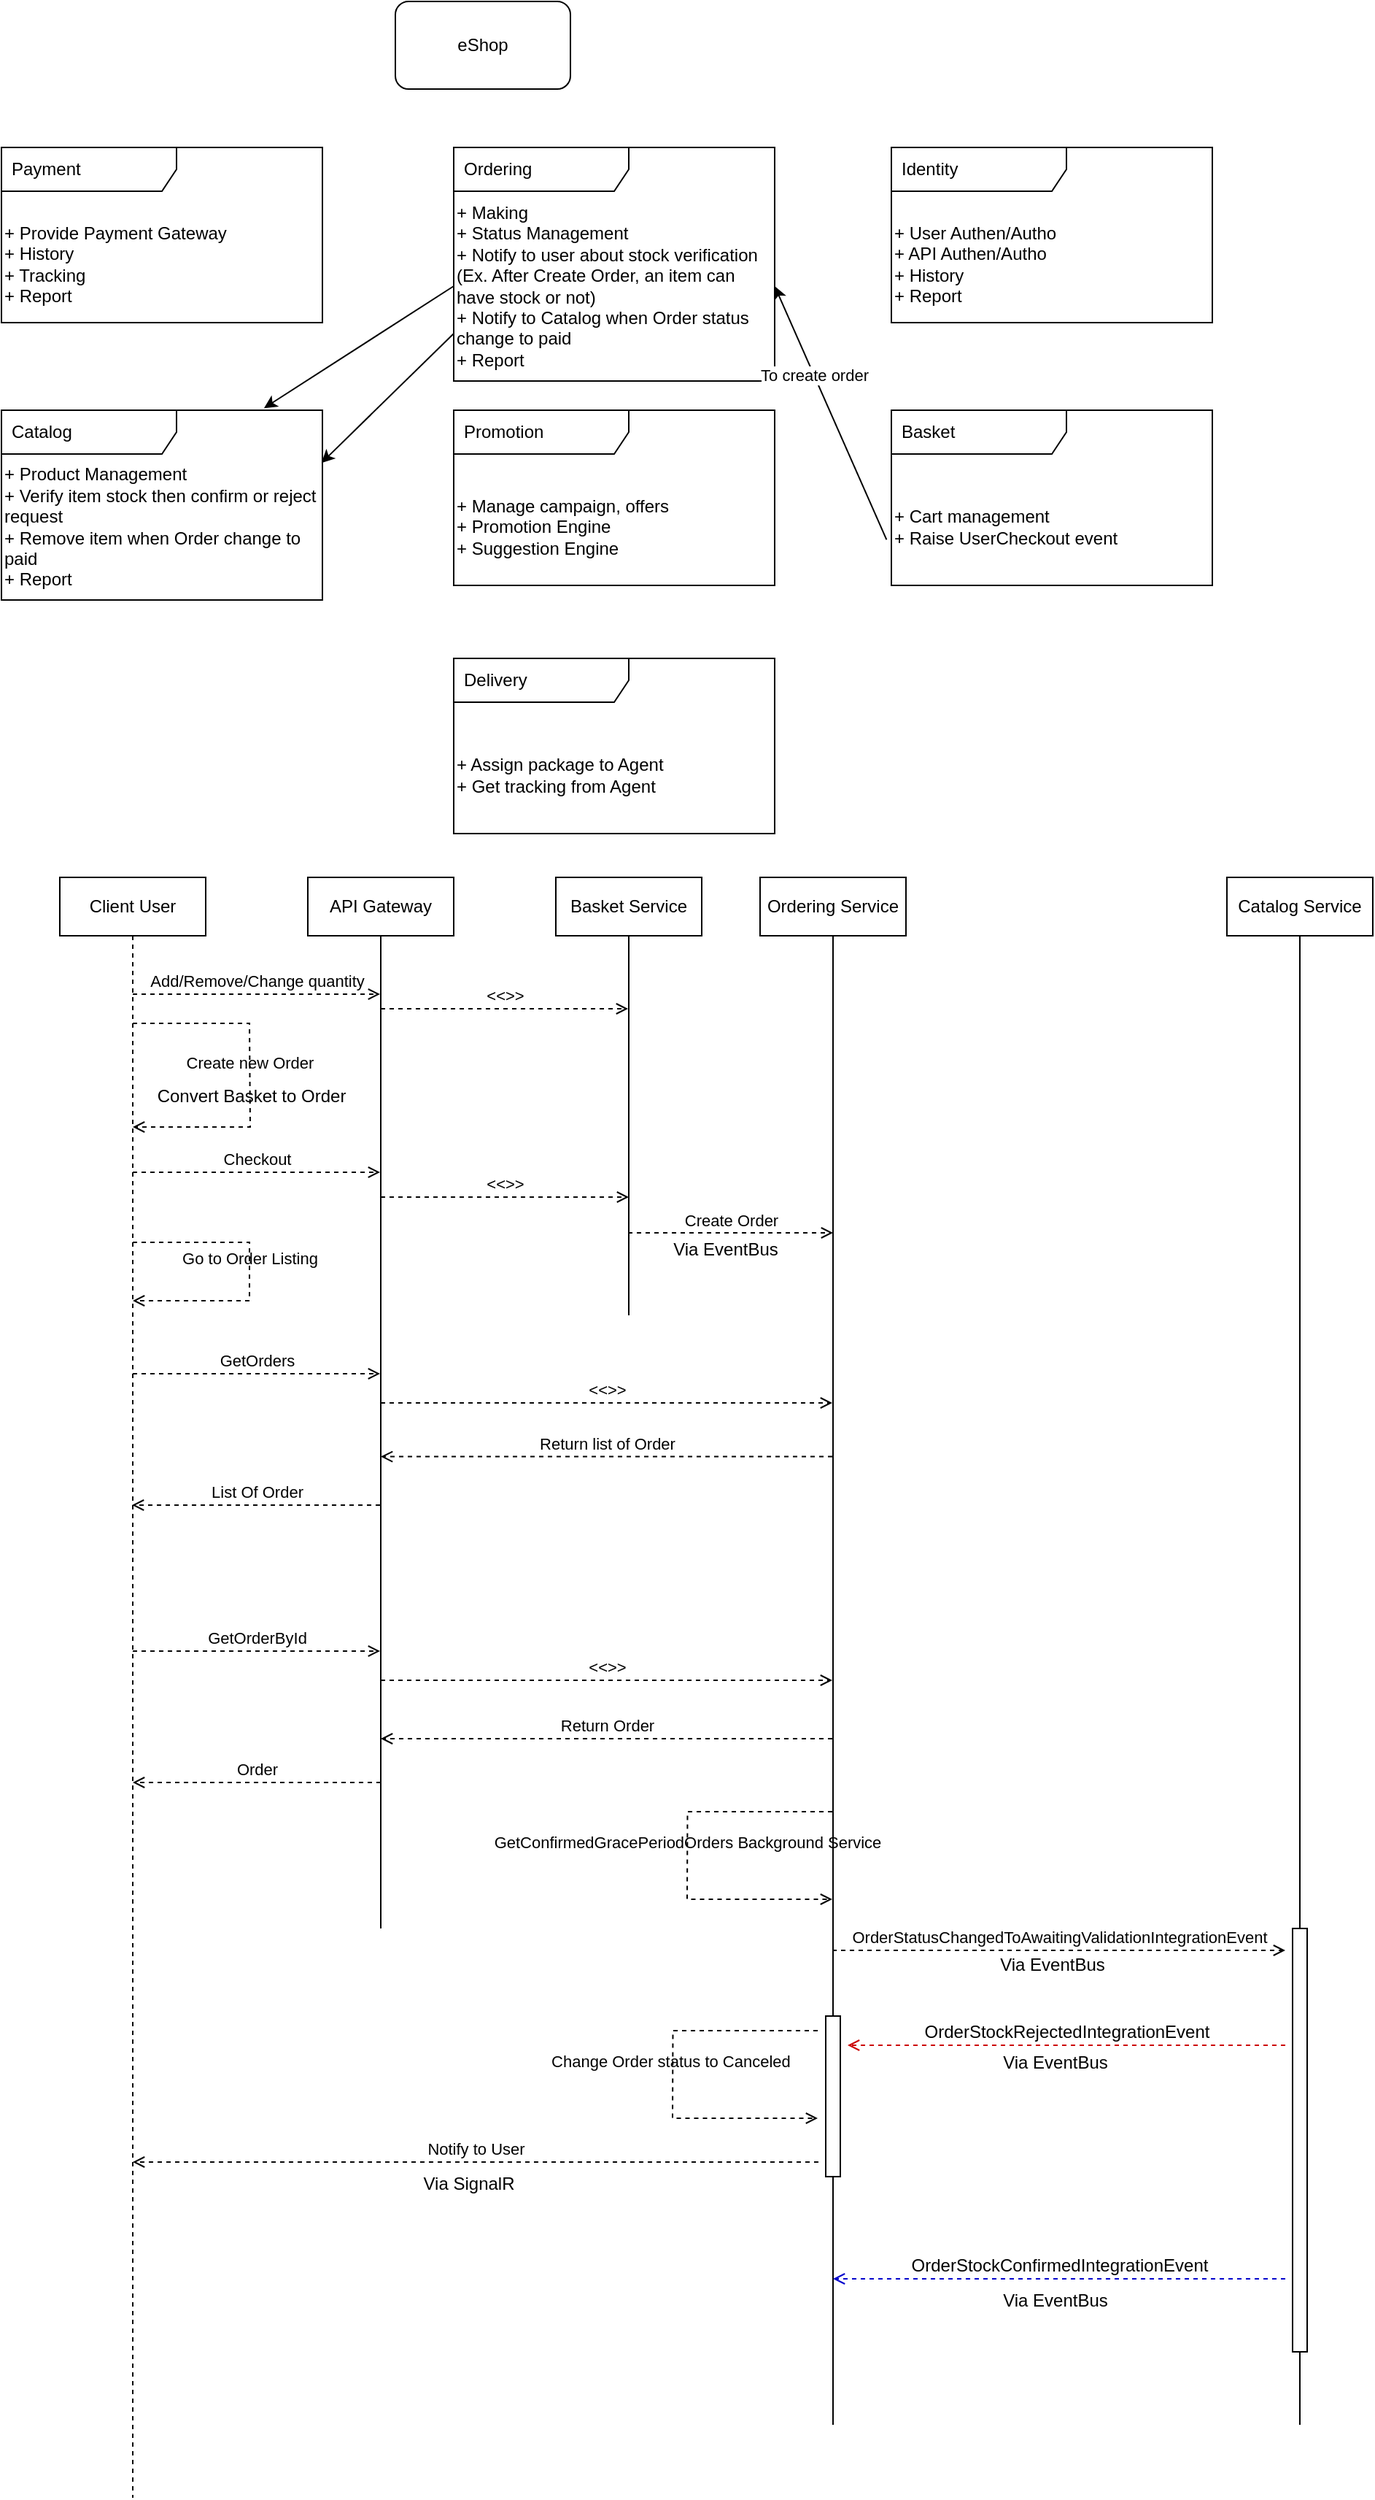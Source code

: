 <mxfile>
    <diagram id="u0GiuqXb7Nrh7RnN3-gN" name="Bounded Context">
        <mxGraphModel dx="986" dy="427" grid="1" gridSize="10" guides="1" tooltips="1" connect="1" arrows="1" fold="1" page="1" pageScale="1" pageWidth="850" pageHeight="1100" math="0" shadow="0">
            <root>
                <mxCell id="0"/>
                <mxCell id="1" parent="0"/>
                <mxCell id="2" value="eShop" style="rounded=1;whiteSpace=wrap;html=1;" parent="1" vertex="1">
                    <mxGeometry x="290" y="120" width="120" height="60" as="geometry"/>
                </mxCell>
                <mxCell id="4" value="Payment" style="shape=umlFrame;whiteSpace=wrap;html=1;width=120;height=30;boundedLbl=1;verticalAlign=middle;align=left;spacingLeft=5;" parent="1" vertex="1">
                    <mxGeometry x="20" y="220" width="220" height="120" as="geometry"/>
                </mxCell>
                <mxCell id="5" value="Ordering" style="shape=umlFrame;whiteSpace=wrap;html=1;width=120;height=30;boundedLbl=1;verticalAlign=middle;align=left;spacingLeft=5;" parent="1" vertex="1">
                    <mxGeometry x="330" y="220" width="220" height="160" as="geometry"/>
                </mxCell>
                <mxCell id="6" value="Identity" style="shape=umlFrame;whiteSpace=wrap;html=1;width=120;height=30;boundedLbl=1;verticalAlign=middle;align=left;spacingLeft=5;" parent="1" vertex="1">
                    <mxGeometry x="630" y="220" width="220" height="120" as="geometry"/>
                </mxCell>
                <mxCell id="7" value="Catalog" style="shape=umlFrame;whiteSpace=wrap;html=1;width=120;height=30;boundedLbl=1;verticalAlign=middle;align=left;spacingLeft=5;" parent="1" vertex="1">
                    <mxGeometry x="20" y="400" width="220" height="130" as="geometry"/>
                </mxCell>
                <mxCell id="9" value="Basket" style="shape=umlFrame;whiteSpace=wrap;html=1;width=120;height=30;boundedLbl=1;verticalAlign=middle;align=left;spacingLeft=5;" parent="1" vertex="1">
                    <mxGeometry x="630" y="400" width="220" height="120" as="geometry"/>
                </mxCell>
                <mxCell id="11" value="+ Provide Payment Gateway&lt;br&gt;+ History&lt;br&gt;+ Tracking&lt;br&gt;+ Report" style="text;html=1;strokeColor=none;fillColor=none;align=left;verticalAlign=middle;whiteSpace=wrap;rounded=0;" parent="1" vertex="1">
                    <mxGeometry x="20" y="260" width="220" height="80" as="geometry"/>
                </mxCell>
                <mxCell id="12" value="Delivery" style="shape=umlFrame;whiteSpace=wrap;html=1;width=120;height=30;boundedLbl=1;verticalAlign=middle;align=left;spacingLeft=5;" parent="1" vertex="1">
                    <mxGeometry x="330" y="570" width="220" height="120" as="geometry"/>
                </mxCell>
                <mxCell id="wB0dUR5r7JTtHfoXl1Ua-28" style="edgeStyle=none;html=1;entryX=0.818;entryY=-0.011;entryDx=0;entryDy=0;entryPerimeter=0;exitX=0;exitY=0.5;exitDx=0;exitDy=0;" parent="1" source="13" target="7" edge="1">
                    <mxGeometry relative="1" as="geometry"/>
                </mxCell>
                <mxCell id="D2hd8q-LJnzV2Bux-rwt-28" style="edgeStyle=none;html=1;entryX=0.997;entryY=0.278;entryDx=0;entryDy=0;entryPerimeter=0;exitX=0;exitY=0.75;exitDx=0;exitDy=0;" parent="1" source="13" target="7" edge="1">
                    <mxGeometry relative="1" as="geometry"/>
                </mxCell>
                <mxCell id="13" value="+ Making&lt;br&gt;+ Status Management&lt;br&gt;+ Notify to user about stock verification (Ex. After Create Order, an item can have stock or not)&lt;br&gt;+ Notify to Catalog when Order status change to paid&lt;br&gt;+ Report" style="text;html=1;strokeColor=none;fillColor=none;align=left;verticalAlign=middle;whiteSpace=wrap;rounded=0;" parent="1" vertex="1">
                    <mxGeometry x="330" y="250" width="220" height="130" as="geometry"/>
                </mxCell>
                <mxCell id="14" value="+ User Authen/Autho&lt;br&gt;+ API Authen/Autho&lt;br&gt;+ History&lt;br&gt;+ Report" style="text;html=1;strokeColor=none;fillColor=none;align=left;verticalAlign=middle;whiteSpace=wrap;rounded=0;" parent="1" vertex="1">
                    <mxGeometry x="630" y="260" width="220" height="80" as="geometry"/>
                </mxCell>
                <mxCell id="15" value="+ Product Management&lt;br&gt;+ Verify item stock then confirm or reject request&lt;br&gt;+ Remove item when Order change to paid&lt;br&gt;+ Report" style="text;html=1;strokeColor=none;fillColor=none;align=left;verticalAlign=middle;whiteSpace=wrap;rounded=0;" parent="1" vertex="1">
                    <mxGeometry x="20" y="440" width="220" height="80" as="geometry"/>
                </mxCell>
                <mxCell id="17" value="Promotion" style="shape=umlFrame;whiteSpace=wrap;html=1;width=120;height=30;boundedLbl=1;verticalAlign=middle;align=left;spacingLeft=5;" parent="1" vertex="1">
                    <mxGeometry x="330" y="400" width="220" height="120" as="geometry"/>
                </mxCell>
                <mxCell id="18" value="+ Assign package to Agent&lt;br&gt;+ Get tracking from Agent" style="text;html=1;strokeColor=none;fillColor=none;align=left;verticalAlign=middle;whiteSpace=wrap;rounded=0;" parent="1" vertex="1">
                    <mxGeometry x="330" y="610" width="220" height="80" as="geometry"/>
                </mxCell>
                <mxCell id="22" value="+ Manage campaign, offers&lt;br&gt;+ Promotion Engine&lt;br&gt;+ Suggestion Engine" style="text;html=1;strokeColor=none;fillColor=none;align=left;verticalAlign=middle;whiteSpace=wrap;rounded=0;" parent="1" vertex="1">
                    <mxGeometry x="330" y="440" width="220" height="80" as="geometry"/>
                </mxCell>
                <mxCell id="WqKL-cALQ6VCrLLUNlER-28" style="edgeStyle=none;html=1;entryX=1;entryY=0.5;entryDx=0;entryDy=0;exitX=-0.015;exitY=0.608;exitDx=0;exitDy=0;exitPerimeter=0;" parent="1" source="28" target="13" edge="1">
                    <mxGeometry relative="1" as="geometry"/>
                </mxCell>
                <mxCell id="WqKL-cALQ6VCrLLUNlER-29" value="To create order" style="edgeLabel;html=1;align=center;verticalAlign=middle;resizable=0;points=[];" parent="WqKL-cALQ6VCrLLUNlER-28" vertex="1" connectable="0">
                    <mxGeometry x="0.299" relative="1" as="geometry">
                        <mxPoint as="offset"/>
                    </mxGeometry>
                </mxCell>
                <mxCell id="28" value="+ Cart management&lt;br&gt;+ Raise UserCheckout event" style="text;html=1;strokeColor=none;fillColor=none;align=left;verticalAlign=middle;whiteSpace=wrap;rounded=0;" parent="1" vertex="1">
                    <mxGeometry x="630" y="440" width="220" height="80" as="geometry"/>
                </mxCell>
                <mxCell id="vX0AaTOOjbRXFZJsMf_o-28" value="Client User" style="shape=umlLifeline;perimeter=lifelinePerimeter;whiteSpace=wrap;html=1;container=1;collapsible=0;recursiveResize=0;outlineConnect=0;" parent="1" vertex="1">
                    <mxGeometry x="60" y="720" width="100" height="1110" as="geometry"/>
                </mxCell>
                <mxCell id="vX0AaTOOjbRXFZJsMf_o-29" value="Checkout" style="html=1;verticalAlign=bottom;labelBackgroundColor=none;endArrow=open;endFill=0;dashed=1;" parent="vX0AaTOOjbRXFZJsMf_o-28" edge="1">
                    <mxGeometry width="160" relative="1" as="geometry">
                        <mxPoint x="50" y="202" as="sourcePoint"/>
                        <mxPoint x="219.5" y="202" as="targetPoint"/>
                    </mxGeometry>
                </mxCell>
                <mxCell id="30VRA0aZ1PyHkpjyzQQC-28" value="Add/Remove/Change quantity" style="html=1;verticalAlign=bottom;labelBackgroundColor=none;endArrow=open;endFill=0;dashed=1;" parent="vX0AaTOOjbRXFZJsMf_o-28" target="30VRA0aZ1PyHkpjyzQQC-30" edge="1">
                    <mxGeometry width="160" relative="1" as="geometry">
                        <mxPoint x="50" y="80" as="sourcePoint"/>
                        <mxPoint x="169.5" y="80" as="targetPoint"/>
                    </mxGeometry>
                </mxCell>
                <mxCell id="0RYQkDIKPmP7uPoeJiNk-36" value="Go to Order Listing" style="endArrow=open;html=1;rounded=0;align=center;verticalAlign=bottom;dashed=1;endFill=0;labelBackgroundColor=none;" parent="vX0AaTOOjbRXFZJsMf_o-28" target="vX0AaTOOjbRXFZJsMf_o-28" edge="1">
                    <mxGeometry relative="1" as="geometry">
                        <mxPoint x="50" y="250" as="sourcePoint"/>
                        <mxPoint x="120" y="360" as="targetPoint"/>
                        <Array as="points">
                            <mxPoint x="130" y="250"/>
                            <mxPoint x="130" y="290"/>
                        </Array>
                    </mxGeometry>
                </mxCell>
                <mxCell id="vX0AaTOOjbRXFZJsMf_o-30" value="Basket Service" style="shape=umlLifeline;perimeter=lifelinePerimeter;whiteSpace=wrap;html=1;container=1;collapsible=0;recursiveResize=0;outlineConnect=0;lifelineDashed=0;" parent="1" vertex="1">
                    <mxGeometry x="400" y="720" width="100" height="300" as="geometry"/>
                </mxCell>
                <mxCell id="30VRA0aZ1PyHkpjyzQQC-31" value="&amp;lt;&amp;lt;&amp;gt;&amp;gt;" style="html=1;verticalAlign=bottom;labelBackgroundColor=none;endArrow=open;endFill=0;dashed=1;" parent="vX0AaTOOjbRXFZJsMf_o-30" source="30VRA0aZ1PyHkpjyzQQC-30" edge="1">
                    <mxGeometry width="160" relative="1" as="geometry">
                        <mxPoint x="-70" y="90" as="sourcePoint"/>
                        <mxPoint x="49.5" y="90" as="targetPoint"/>
                    </mxGeometry>
                </mxCell>
                <mxCell id="0RYQkDIKPmP7uPoeJiNk-39" value="&amp;lt;&amp;lt;&amp;gt;&amp;gt;" style="html=1;verticalAlign=bottom;labelBackgroundColor=none;endArrow=open;endFill=0;dashed=1;" parent="vX0AaTOOjbRXFZJsMf_o-30" target="vX0AaTOOjbRXFZJsMf_o-31" edge="1">
                    <mxGeometry width="160" relative="1" as="geometry">
                        <mxPoint x="-120" y="360" as="sourcePoint"/>
                        <mxPoint x="49.5" y="360" as="targetPoint"/>
                    </mxGeometry>
                </mxCell>
                <mxCell id="vX0AaTOOjbRXFZJsMf_o-31" value="Ordering Service" style="shape=umlLifeline;perimeter=lifelinePerimeter;whiteSpace=wrap;html=1;container=1;collapsible=0;recursiveResize=0;outlineConnect=0;lifelineDashed=0;" parent="1" vertex="1">
                    <mxGeometry x="540" y="720" width="100" height="1060" as="geometry"/>
                </mxCell>
                <mxCell id="vX0AaTOOjbRXFZJsMf_o-32" value="Create Order" style="html=1;verticalAlign=bottom;labelBackgroundColor=none;endArrow=open;endFill=0;dashed=1;" parent="vX0AaTOOjbRXFZJsMf_o-31" edge="1">
                    <mxGeometry width="160" relative="1" as="geometry">
                        <mxPoint x="-90.5" y="243.5" as="sourcePoint"/>
                        <mxPoint x="50" y="243.5" as="targetPoint"/>
                    </mxGeometry>
                </mxCell>
                <mxCell id="AvO_6vjt_rUgqWW4JwSH-34" value="" style="html=1;points=[];perimeter=orthogonalPerimeter;" vertex="1" parent="vX0AaTOOjbRXFZJsMf_o-31">
                    <mxGeometry x="45" y="780" width="10" height="110" as="geometry"/>
                </mxCell>
                <mxCell id="30VRA0aZ1PyHkpjyzQQC-30" value="API Gateway" style="shape=umlLifeline;perimeter=lifelinePerimeter;whiteSpace=wrap;html=1;container=1;collapsible=0;recursiveResize=0;outlineConnect=0;lifelineDashed=0;" parent="1" vertex="1">
                    <mxGeometry x="230" y="720" width="100" height="720" as="geometry"/>
                </mxCell>
                <mxCell id="29" value="&amp;lt;&amp;lt;&amp;gt;&amp;gt;" style="html=1;verticalAlign=bottom;labelBackgroundColor=none;endArrow=open;endFill=0;dashed=1;" parent="1" edge="1">
                    <mxGeometry width="160" relative="1" as="geometry">
                        <mxPoint x="280" y="939" as="sourcePoint"/>
                        <mxPoint x="450" y="939" as="targetPoint"/>
                    </mxGeometry>
                </mxCell>
                <mxCell id="0RYQkDIKPmP7uPoeJiNk-29" value="Catalog Service" style="shape=umlLifeline;perimeter=lifelinePerimeter;whiteSpace=wrap;html=1;container=1;collapsible=0;recursiveResize=0;outlineConnect=0;lifelineDashed=0;" parent="1" vertex="1">
                    <mxGeometry x="860" y="720" width="100" height="1060" as="geometry"/>
                </mxCell>
                <mxCell id="hu2RjoYyTsey--QGNp9i-41" value="" style="html=1;points=[];perimeter=orthogonalPerimeter;" vertex="1" parent="0RYQkDIKPmP7uPoeJiNk-29">
                    <mxGeometry x="45" y="720" width="10" height="290" as="geometry"/>
                </mxCell>
                <mxCell id="vX0AaTOOjbRXFZJsMf_o-33" value="Via EventBus" style="text;html=1;align=center;verticalAlign=middle;resizable=0;points=[];autosize=1;strokeColor=none;fillColor=none;" parent="1" vertex="1">
                    <mxGeometry x="466" y="960" width="100" height="30" as="geometry"/>
                </mxCell>
                <mxCell id="0RYQkDIKPmP7uPoeJiNk-33" value="Create new Order" style="endArrow=open;html=1;rounded=0;align=center;verticalAlign=bottom;dashed=1;endFill=0;labelBackgroundColor=none;" parent="1" source="vX0AaTOOjbRXFZJsMf_o-28" edge="1">
                    <mxGeometry relative="1" as="geometry">
                        <mxPoint x="110.5" y="810" as="sourcePoint"/>
                        <mxPoint x="110" y="891" as="targetPoint"/>
                        <Array as="points">
                            <mxPoint x="190" y="820"/>
                            <mxPoint x="190.5" y="891"/>
                        </Array>
                    </mxGeometry>
                </mxCell>
                <mxCell id="0RYQkDIKPmP7uPoeJiNk-34" value="Convert Basket to Order" style="resizable=0;html=1;align=center;verticalAlign=top;labelBackgroundColor=none;" parent="0RYQkDIKPmP7uPoeJiNk-33" connectable="0" vertex="1">
                    <mxGeometry relative="1" as="geometry"/>
                </mxCell>
                <mxCell id="0RYQkDIKPmP7uPoeJiNk-38" value="GetOrders" style="html=1;verticalAlign=bottom;labelBackgroundColor=none;endArrow=open;endFill=0;dashed=1;" parent="1" edge="1">
                    <mxGeometry width="160" relative="1" as="geometry">
                        <mxPoint x="110" y="1060" as="sourcePoint"/>
                        <mxPoint x="279.5" y="1060" as="targetPoint"/>
                    </mxGeometry>
                </mxCell>
                <mxCell id="0RYQkDIKPmP7uPoeJiNk-40" value="Return list of Order" style="html=1;verticalAlign=bottom;labelBackgroundColor=none;endArrow=open;endFill=0;dashed=1;entryX=0.5;entryY=0.908;entryDx=0;entryDy=0;entryPerimeter=0;" parent="1" edge="1">
                    <mxGeometry width="160" relative="1" as="geometry">
                        <mxPoint x="589.5" y="1116.76" as="sourcePoint"/>
                        <mxPoint x="280" y="1116.76" as="targetPoint"/>
                    </mxGeometry>
                </mxCell>
                <mxCell id="0RYQkDIKPmP7uPoeJiNk-41" value="List Of Order" style="html=1;verticalAlign=bottom;labelBackgroundColor=none;endArrow=open;endFill=0;dashed=1;" parent="1" edge="1">
                    <mxGeometry width="160" relative="1" as="geometry">
                        <mxPoint x="279.5" y="1150" as="sourcePoint"/>
                        <mxPoint x="109.5" y="1150" as="targetPoint"/>
                    </mxGeometry>
                </mxCell>
                <mxCell id="0RYQkDIKPmP7uPoeJiNk-42" value="GetConfirmedGracePeriodOrders Background Service" style="endArrow=open;html=1;rounded=0;align=center;verticalAlign=bottom;dashed=1;endFill=0;labelBackgroundColor=none;" parent="1" edge="1" target="vX0AaTOOjbRXFZJsMf_o-31" source="vX0AaTOOjbRXFZJsMf_o-31">
                    <mxGeometry relative="1" as="geometry">
                        <mxPoint x="410.25" y="1360" as="sourcePoint"/>
                        <mxPoint x="409.75" y="1400" as="targetPoint"/>
                        <Array as="points">
                            <mxPoint x="490.25" y="1360"/>
                            <mxPoint x="490" y="1420"/>
                        </Array>
                    </mxGeometry>
                </mxCell>
                <mxCell id="30" value="GetOrderById" style="html=1;verticalAlign=bottom;labelBackgroundColor=none;endArrow=open;endFill=0;dashed=1;" edge="1" parent="1">
                    <mxGeometry width="160" relative="1" as="geometry">
                        <mxPoint x="110" y="1250" as="sourcePoint"/>
                        <mxPoint x="279.5" y="1250" as="targetPoint"/>
                    </mxGeometry>
                </mxCell>
                <mxCell id="32" value="&amp;lt;&amp;lt;&amp;gt;&amp;gt;" style="html=1;verticalAlign=bottom;labelBackgroundColor=none;endArrow=open;endFill=0;dashed=1;" edge="1" parent="1">
                    <mxGeometry width="160" relative="1" as="geometry">
                        <mxPoint x="280" y="1270" as="sourcePoint"/>
                        <mxPoint x="589.5" y="1270" as="targetPoint"/>
                    </mxGeometry>
                </mxCell>
                <mxCell id="33" value="Return Order" style="html=1;verticalAlign=bottom;labelBackgroundColor=none;endArrow=open;endFill=0;dashed=1;entryX=0.5;entryY=0.908;entryDx=0;entryDy=0;entryPerimeter=0;" edge="1" parent="1">
                    <mxGeometry width="160" relative="1" as="geometry">
                        <mxPoint x="589.5" y="1310" as="sourcePoint"/>
                        <mxPoint x="280" y="1310" as="targetPoint"/>
                    </mxGeometry>
                </mxCell>
                <mxCell id="34" value="Order" style="html=1;verticalAlign=bottom;labelBackgroundColor=none;endArrow=open;endFill=0;dashed=1;" edge="1" parent="1">
                    <mxGeometry width="160" relative="1" as="geometry">
                        <mxPoint x="280" y="1340" as="sourcePoint"/>
                        <mxPoint x="110" y="1340" as="targetPoint"/>
                    </mxGeometry>
                </mxCell>
                <mxCell id="zEyvrWGxmt5BHy0DG9lD-35" value="Via EventBus" style="text;html=1;align=center;verticalAlign=middle;resizable=0;points=[];autosize=1;strokeColor=none;fillColor=none;" vertex="1" parent="1">
                    <mxGeometry x="690" y="1450" width="100" height="30" as="geometry"/>
                </mxCell>
                <mxCell id="zEyvrWGxmt5BHy0DG9lD-34" value="OrderStatusChangedToAwaitingValidationIntegrationEvent" style="html=1;verticalAlign=bottom;labelBackgroundColor=none;endArrow=open;endFill=0;dashed=1;" edge="1" parent="1">
                    <mxGeometry width="160" relative="1" as="geometry">
                        <mxPoint x="589.5" y="1455" as="sourcePoint"/>
                        <mxPoint x="900" y="1455" as="targetPoint"/>
                    </mxGeometry>
                </mxCell>
                <mxCell id="j-_fMtsc1cX8QUICQoGO-34" value="&lt;span style=&quot;font-size: 12px;&quot;&gt;OrderStockRejectedIntegrationEvent&lt;/span&gt;" style="html=1;verticalAlign=bottom;labelBackgroundColor=none;endArrow=open;endFill=0;dashed=1;strokeColor=#CC0000;" edge="1" parent="1">
                    <mxGeometry width="160" relative="1" as="geometry">
                        <mxPoint x="900" y="1520" as="sourcePoint"/>
                        <mxPoint x="600" y="1520" as="targetPoint"/>
                    </mxGeometry>
                </mxCell>
                <mxCell id="hu2RjoYyTsey--QGNp9i-34" value="Via EventBus" style="text;html=1;align=center;verticalAlign=middle;resizable=0;points=[];autosize=1;strokeColor=none;fillColor=none;" vertex="1" parent="1">
                    <mxGeometry x="692" y="1517" width="100" height="30" as="geometry"/>
                </mxCell>
                <mxCell id="hu2RjoYyTsey--QGNp9i-42" value="&lt;span style=&quot;font-size: 12px;&quot;&gt;OrderStockConfirmedIntegrationEvent&lt;/span&gt;" style="html=1;verticalAlign=bottom;labelBackgroundColor=none;endArrow=open;endFill=0;dashed=1;entryX=0.5;entryY=0.908;entryDx=0;entryDy=0;entryPerimeter=0;strokeColor=#0000CC;" edge="1" parent="1">
                    <mxGeometry width="160" relative="1" as="geometry">
                        <mxPoint x="900" y="1680" as="sourcePoint"/>
                        <mxPoint x="590" y="1680" as="targetPoint"/>
                    </mxGeometry>
                </mxCell>
                <mxCell id="hu2RjoYyTsey--QGNp9i-43" value="Via EventBus" style="text;html=1;align=center;verticalAlign=middle;resizable=0;points=[];autosize=1;strokeColor=none;fillColor=none;" vertex="1" parent="1">
                    <mxGeometry x="692" y="1680" width="100" height="30" as="geometry"/>
                </mxCell>
                <mxCell id="AvO_6vjt_rUgqWW4JwSH-35" value="Change Order status to Canceled&amp;nbsp;" style="endArrow=open;html=1;rounded=0;align=center;verticalAlign=bottom;dashed=1;endFill=0;labelBackgroundColor=none;" edge="1" parent="1">
                    <mxGeometry relative="1" as="geometry">
                        <mxPoint x="579.5" y="1510" as="sourcePoint"/>
                        <mxPoint x="579.5" y="1570" as="targetPoint"/>
                        <Array as="points">
                            <mxPoint x="480.25" y="1510"/>
                            <mxPoint x="480" y="1570"/>
                        </Array>
                    </mxGeometry>
                </mxCell>
                <mxCell id="AvO_6vjt_rUgqWW4JwSH-36" value="Notify to User" style="html=1;verticalAlign=bottom;labelBackgroundColor=none;endArrow=open;endFill=0;dashed=1;" edge="1" parent="1" target="vX0AaTOOjbRXFZJsMf_o-28">
                    <mxGeometry width="160" relative="1" as="geometry">
                        <mxPoint x="580" y="1600" as="sourcePoint"/>
                        <mxPoint x="140" y="1600" as="targetPoint"/>
                    </mxGeometry>
                </mxCell>
                <mxCell id="AvO_6vjt_rUgqWW4JwSH-37" value="Via SignalR" style="text;html=1;align=center;verticalAlign=middle;resizable=0;points=[];autosize=1;strokeColor=none;fillColor=none;" vertex="1" parent="1">
                    <mxGeometry x="295" y="1600" width="90" height="30" as="geometry"/>
                </mxCell>
            </root>
        </mxGraphModel>
    </diagram>
    <diagram id="5OYbsp5LLahScPlbIX7X" name="Ordering">
        <mxGraphModel dx="1836" dy="1527" grid="1" gridSize="10" guides="1" tooltips="1" connect="1" arrows="1" fold="1" page="1" pageScale="1" pageWidth="850" pageHeight="1100" math="0" shadow="0">
            <root>
                <mxCell id="0"/>
                <mxCell id="1" parent="0"/>
                <mxCell id="COvKn4K79OYHi69gzA5p-18" value="Mediator" style="shape=umlFrame;whiteSpace=wrap;html=1;width=120;height=30;boundedLbl=1;verticalAlign=middle;align=left;spacingLeft=5;strokeColor=#000000;fillColor=none;" parent="1" vertex="1">
                    <mxGeometry x="490" y="450" width="450" height="570" as="geometry"/>
                </mxCell>
                <mxCell id="COvKn4K79OYHi69gzA5p-19" value="EventBus" style="shape=umlFrame;whiteSpace=wrap;html=1;width=120;height=30;boundedLbl=1;verticalAlign=middle;align=left;spacingLeft=5;strokeColor=#000000;fillColor=none;" parent="1" vertex="1">
                    <mxGeometry x="1070" y="440" width="390" height="580" as="geometry"/>
                </mxCell>
                <mxCell id="D_qnQtUg7BtzJVpgdr-l-1" value="Vision Statement" style="shape=umlFrame;whiteSpace=wrap;html=1;width=120;height=30;boundedLbl=1;verticalAlign=middle;align=left;spacingLeft=5;" parent="1" vertex="1">
                    <mxGeometry x="280" y="-200" width="220" height="120" as="geometry"/>
                </mxCell>
                <mxCell id="D_qnQtUg7BtzJVpgdr-l-2" value="+ Making&lt;br&gt;+ Status Management&lt;br&gt;+ History&lt;br&gt;+ Report" style="text;html=1;strokeColor=none;fillColor=none;align=left;verticalAlign=middle;whiteSpace=wrap;rounded=0;" parent="1" vertex="1">
                    <mxGeometry x="280" y="-160" width="220" height="80" as="geometry"/>
                </mxCell>
                <mxCell id="D_qnQtUg7BtzJVpgdr-l-3" value="Order" style="swimlane;fontStyle=0;childLayout=stackLayout;horizontal=1;startSize=26;fillColor=none;horizontalStack=0;resizeParent=1;resizeParentMax=0;resizeLast=0;collapsible=1;marginBottom=0;" parent="1" vertex="1">
                    <mxGeometry x="60" y="44" width="330" height="736" as="geometry">
                        <mxRectangle x="60" y="44" width="70" height="30" as="alternateBounds"/>
                    </mxGeometry>
                </mxCell>
                <mxCell id="D_qnQtUg7BtzJVpgdr-l-4" value="- _orderDate" style="text;strokeColor=none;fillColor=none;align=left;verticalAlign=top;spacingLeft=4;spacingRight=4;overflow=hidden;rotatable=0;points=[[0,0.5],[1,0.5]];portConstraint=eastwest;" parent="D_qnQtUg7BtzJVpgdr-l-3" vertex="1">
                    <mxGeometry y="26" width="330" height="26" as="geometry"/>
                </mxCell>
                <mxCell id="D_qnQtUg7BtzJVpgdr-l-5" value="+ Address" style="text;strokeColor=none;fillColor=none;align=left;verticalAlign=top;spacingLeft=4;spacingRight=4;overflow=hidden;rotatable=0;points=[[0,0.5],[1,0.5]];portConstraint=eastwest;" parent="D_qnQtUg7BtzJVpgdr-l-3" vertex="1">
                    <mxGeometry y="52" width="330" height="26" as="geometry"/>
                </mxCell>
                <mxCell id="D_qnQtUg7BtzJVpgdr-l-6" value="- _buyerId" style="text;strokeColor=none;fillColor=none;align=left;verticalAlign=top;spacingLeft=4;spacingRight=4;overflow=hidden;rotatable=0;points=[[0,0.5],[1,0.5]];portConstraint=eastwest;" parent="D_qnQtUg7BtzJVpgdr-l-3" vertex="1">
                    <mxGeometry y="78" width="330" height="26" as="geometry"/>
                </mxCell>
                <mxCell id="nSuNwWTAX6cR8DjuX8VU-15" value="+ GetBuyerId" style="text;strokeColor=none;fillColor=none;align=left;verticalAlign=top;spacingLeft=4;spacingRight=4;overflow=hidden;rotatable=0;points=[[0,0.5],[1,0.5]];portConstraint=eastwest;" parent="D_qnQtUg7BtzJVpgdr-l-3" vertex="1">
                    <mxGeometry y="104" width="330" height="26" as="geometry"/>
                </mxCell>
                <mxCell id="nSuNwWTAX6cR8DjuX8VU-22" value="- _orderStatusId" style="text;strokeColor=none;fillColor=none;align=left;verticalAlign=top;spacingLeft=4;spacingRight=4;overflow=hidden;rotatable=0;points=[[0,0.5],[1,0.5]];portConstraint=eastwest;" parent="D_qnQtUg7BtzJVpgdr-l-3" vertex="1">
                    <mxGeometry y="130" width="330" height="26" as="geometry"/>
                </mxCell>
                <mxCell id="nSuNwWTAX6cR8DjuX8VU-23" value="+ OrderStatus" style="text;strokeColor=none;fillColor=none;align=left;verticalAlign=top;spacingLeft=4;spacingRight=4;overflow=hidden;rotatable=0;points=[[0,0.5],[1,0.5]];portConstraint=eastwest;" parent="D_qnQtUg7BtzJVpgdr-l-3" vertex="1">
                    <mxGeometry y="156" width="330" height="26" as="geometry"/>
                </mxCell>
                <mxCell id="nSuNwWTAX6cR8DjuX8VU-24" value="- _description" style="text;strokeColor=none;fillColor=none;align=left;verticalAlign=top;spacingLeft=4;spacingRight=4;overflow=hidden;rotatable=0;points=[[0,0.5],[1,0.5]];portConstraint=eastwest;" parent="D_qnQtUg7BtzJVpgdr-l-3" vertex="1">
                    <mxGeometry y="182" width="330" height="26" as="geometry"/>
                </mxCell>
                <mxCell id="nSuNwWTAX6cR8DjuX8VU-25" value="- _isDraft" style="text;strokeColor=none;fillColor=none;align=left;verticalAlign=top;spacingLeft=4;spacingRight=4;overflow=hidden;rotatable=0;points=[[0,0.5],[1,0.5]];portConstraint=eastwest;" parent="D_qnQtUg7BtzJVpgdr-l-3" vertex="1">
                    <mxGeometry y="208" width="330" height="26" as="geometry"/>
                </mxCell>
                <mxCell id="nSuNwWTAX6cR8DjuX8VU-33" value="- _orderItems" style="text;strokeColor=none;fillColor=none;align=left;verticalAlign=top;spacingLeft=4;spacingRight=4;overflow=hidden;rotatable=0;points=[[0,0.5],[1,0.5]];portConstraint=eastwest;" parent="D_qnQtUg7BtzJVpgdr-l-3" vertex="1">
                    <mxGeometry y="234" width="330" height="26" as="geometry"/>
                </mxCell>
                <mxCell id="nSuNwWTAX6cR8DjuX8VU-34" value="+ OrderItems" style="text;strokeColor=none;fillColor=none;align=left;verticalAlign=top;spacingLeft=4;spacingRight=4;overflow=hidden;rotatable=0;points=[[0,0.5],[1,0.5]];portConstraint=eastwest;" parent="D_qnQtUg7BtzJVpgdr-l-3" vertex="1">
                    <mxGeometry y="260" width="330" height="26" as="geometry"/>
                </mxCell>
                <mxCell id="nSuNwWTAX6cR8DjuX8VU-35" value="- _paymentMethodId" style="text;strokeColor=none;fillColor=none;align=left;verticalAlign=top;spacingLeft=4;spacingRight=4;overflow=hidden;rotatable=0;points=[[0,0.5],[1,0.5]];portConstraint=eastwest;" parent="D_qnQtUg7BtzJVpgdr-l-3" vertex="1">
                    <mxGeometry y="286" width="330" height="26" as="geometry"/>
                </mxCell>
                <mxCell id="nSuNwWTAX6cR8DjuX8VU-36" value="+ NewDraft()" style="text;strokeColor=none;fillColor=none;align=left;verticalAlign=top;spacingLeft=4;spacingRight=4;overflow=hidden;rotatable=0;points=[[0,0.5],[1,0.5]];portConstraint=eastwest;" parent="D_qnQtUg7BtzJVpgdr-l-3" vertex="1">
                    <mxGeometry y="312" width="330" height="26" as="geometry"/>
                </mxCell>
                <mxCell id="nSuNwWTAX6cR8DjuX8VU-30" value="+ Order(...) { AddDomainEvent&#10;(OrderStartedDomainEvent) }" style="text;strokeColor=none;fillColor=none;align=left;verticalAlign=top;spacingLeft=4;spacingRight=4;overflow=hidden;rotatable=0;points=[[0,0.5],[1,0.5]];portConstraint=eastwest;" parent="D_qnQtUg7BtzJVpgdr-l-3" vertex="1">
                    <mxGeometry y="338" width="330" height="36" as="geometry"/>
                </mxCell>
                <mxCell id="nSuNwWTAX6cR8DjuX8VU-38" value="+ AddOrderItem()" style="text;strokeColor=none;fillColor=none;align=left;verticalAlign=top;spacingLeft=4;spacingRight=4;overflow=hidden;rotatable=0;points=[[0,0.5],[1,0.5]];portConstraint=eastwest;" parent="D_qnQtUg7BtzJVpgdr-l-3" vertex="1">
                    <mxGeometry y="374" width="330" height="26" as="geometry"/>
                </mxCell>
                <mxCell id="1UZKOR-IHOwDjoZPSToj-1" value="+ SetPaymentId()" style="text;strokeColor=none;fillColor=none;align=left;verticalAlign=top;spacingLeft=4;spacingRight=4;overflow=hidden;rotatable=0;points=[[0,0.5],[1,0.5]];portConstraint=eastwest;" parent="D_qnQtUg7BtzJVpgdr-l-3" vertex="1">
                    <mxGeometry y="400" width="330" height="26" as="geometry"/>
                </mxCell>
                <mxCell id="nSuNwWTAX6cR8DjuX8VU-39" value="+ SetBuyerId()" style="text;strokeColor=none;fillColor=none;align=left;verticalAlign=top;spacingLeft=4;spacingRight=4;overflow=hidden;rotatable=0;points=[[0,0.5],[1,0.5]];portConstraint=eastwest;" parent="D_qnQtUg7BtzJVpgdr-l-3" vertex="1">
                    <mxGeometry y="426" width="330" height="26" as="geometry"/>
                </mxCell>
                <mxCell id="43sjBppJRwZzoMKFEpUe-1" value="+ SetAwaitingValidationStatus(): {&#10;AddDomainEvent(&#10;OrderStatusChangedToAwaitingValidationDomainEvent)}&#10;" style="text;strokeColor=none;fillColor=none;align=left;verticalAlign=top;spacingLeft=4;spacingRight=4;overflow=hidden;rotatable=0;points=[[0,0.5],[1,0.5]];portConstraint=eastwest;" parent="D_qnQtUg7BtzJVpgdr-l-3" vertex="1">
                    <mxGeometry y="452" width="330" height="54" as="geometry"/>
                </mxCell>
                <mxCell id="43sjBppJRwZzoMKFEpUe-2" value="+ SetStockConfirmedStatus(): {&#10;AddDomainEvent(&#10;OrderStatusChangedToStockConfirmedDomainEvent)}" style="text;strokeColor=none;fillColor=none;align=left;verticalAlign=top;spacingLeft=4;spacingRight=4;overflow=hidden;rotatable=0;points=[[0,0.5],[1,0.5]];portConstraint=eastwest;" parent="D_qnQtUg7BtzJVpgdr-l-3" vertex="1">
                    <mxGeometry y="506" width="330" height="60" as="geometry"/>
                </mxCell>
                <mxCell id="43sjBppJRwZzoMKFEpUe-3" value="+ SetPaidStatus(): {&#10;AddDomainEvent(&#10;OrderStatusChangedToPaidDomainEvent)}&#10;" style="text;strokeColor=none;fillColor=none;align=left;verticalAlign=top;spacingLeft=4;spacingRight=4;overflow=hidden;rotatable=0;points=[[0,0.5],[1,0.5]];portConstraint=eastwest;" parent="D_qnQtUg7BtzJVpgdr-l-3" vertex="1">
                    <mxGeometry y="566" width="330" height="60" as="geometry"/>
                </mxCell>
                <mxCell id="43sjBppJRwZzoMKFEpUe-5" value="+ SetShippedStatus(): {&#10;AddDomainEvent(OrderShippedDomainEvent)}" style="text;strokeColor=none;fillColor=none;align=left;verticalAlign=top;spacingLeft=4;spacingRight=4;overflow=hidden;rotatable=0;points=[[0,0.5],[1,0.5]];portConstraint=eastwest;" parent="D_qnQtUg7BtzJVpgdr-l-3" vertex="1">
                    <mxGeometry y="626" width="330" height="40" as="geometry"/>
                </mxCell>
                <mxCell id="43sjBppJRwZzoMKFEpUe-6" value="+ SetCancelledStatus(): {&#10;AddDomainEvent(OrderCancelledDomainEvent)}" style="text;strokeColor=none;fillColor=none;align=left;verticalAlign=top;spacingLeft=4;spacingRight=4;overflow=hidden;rotatable=0;points=[[0,0.5],[1,0.5]];portConstraint=eastwest;" parent="D_qnQtUg7BtzJVpgdr-l-3" vertex="1">
                    <mxGeometry y="666" width="330" height="40" as="geometry"/>
                </mxCell>
                <mxCell id="43sjBppJRwZzoMKFEpUe-7" value="+ SetCancelledStatusWhenStockIsRejected(): { }" style="text;strokeColor=none;fillColor=none;align=left;verticalAlign=top;spacingLeft=4;spacingRight=4;overflow=hidden;rotatable=0;points=[[0,0.5],[1,0.5]];portConstraint=eastwest;" parent="D_qnQtUg7BtzJVpgdr-l-3" vertex="1">
                    <mxGeometry y="706" width="330" height="30" as="geometry"/>
                </mxCell>
                <mxCell id="D_qnQtUg7BtzJVpgdr-l-7" value="OrderItem" style="swimlane;fontStyle=0;childLayout=stackLayout;horizontal=1;startSize=26;fillColor=none;horizontalStack=0;resizeParent=1;resizeParentMax=0;resizeLast=0;collapsible=1;marginBottom=0;" parent="1" vertex="1">
                    <mxGeometry x="680" y="50" width="190" height="364" as="geometry">
                        <mxRectangle x="60" y="230" width="70" height="30" as="alternateBounds"/>
                    </mxGeometry>
                </mxCell>
                <mxCell id="D_qnQtUg7BtzJVpgdr-l-8" value="- _productName" style="text;strokeColor=none;fillColor=none;align=left;verticalAlign=top;spacingLeft=4;spacingRight=4;overflow=hidden;rotatable=0;points=[[0,0.5],[1,0.5]];portConstraint=eastwest;" parent="D_qnQtUg7BtzJVpgdr-l-7" vertex="1">
                    <mxGeometry y="26" width="190" height="26" as="geometry"/>
                </mxCell>
                <mxCell id="D_qnQtUg7BtzJVpgdr-l-9" value="- _pictureUrl" style="text;strokeColor=none;fillColor=none;align=left;verticalAlign=top;spacingLeft=4;spacingRight=4;overflow=hidden;rotatable=0;points=[[0,0.5],[1,0.5]];portConstraint=eastwest;" parent="D_qnQtUg7BtzJVpgdr-l-7" vertex="1">
                    <mxGeometry y="52" width="190" height="26" as="geometry"/>
                </mxCell>
                <mxCell id="D_qnQtUg7BtzJVpgdr-l-10" value="- _unitPrice" style="text;strokeColor=none;fillColor=none;align=left;verticalAlign=top;spacingLeft=4;spacingRight=4;overflow=hidden;rotatable=0;points=[[0,0.5],[1,0.5]];portConstraint=eastwest;" parent="D_qnQtUg7BtzJVpgdr-l-7" vertex="1">
                    <mxGeometry y="78" width="190" height="26" as="geometry"/>
                </mxCell>
                <mxCell id="rxtixymxEC1kdDPE24KG-9" value="- _discount" style="text;strokeColor=none;fillColor=none;align=left;verticalAlign=top;spacingLeft=4;spacingRight=4;overflow=hidden;rotatable=0;points=[[0,0.5],[1,0.5]];portConstraint=eastwest;" parent="D_qnQtUg7BtzJVpgdr-l-7" vertex="1">
                    <mxGeometry y="104" width="190" height="26" as="geometry"/>
                </mxCell>
                <mxCell id="rxtixymxEC1kdDPE24KG-10" value="- _units" style="text;strokeColor=none;fillColor=none;align=left;verticalAlign=top;spacingLeft=4;spacingRight=4;overflow=hidden;rotatable=0;points=[[0,0.5],[1,0.5]];portConstraint=eastwest;" parent="D_qnQtUg7BtzJVpgdr-l-7" vertex="1">
                    <mxGeometry y="130" width="190" height="26" as="geometry"/>
                </mxCell>
                <mxCell id="rxtixymxEC1kdDPE24KG-11" value="+ ProductId" style="text;strokeColor=none;fillColor=none;align=left;verticalAlign=top;spacingLeft=4;spacingRight=4;overflow=hidden;rotatable=0;points=[[0,0.5],[1,0.5]];portConstraint=eastwest;" parent="D_qnQtUg7BtzJVpgdr-l-7" vertex="1">
                    <mxGeometry y="156" width="190" height="26" as="geometry"/>
                </mxCell>
                <mxCell id="rxtixymxEC1kdDPE24KG-12" value="+ GetPictureUri()" style="text;strokeColor=none;fillColor=none;align=left;verticalAlign=top;spacingLeft=4;spacingRight=4;overflow=hidden;rotatable=0;points=[[0,0.5],[1,0.5]];portConstraint=eastwest;" parent="D_qnQtUg7BtzJVpgdr-l-7" vertex="1">
                    <mxGeometry y="182" width="190" height="26" as="geometry"/>
                </mxCell>
                <mxCell id="rxtixymxEC1kdDPE24KG-21" value="+ GetCurrentDiscount()" style="text;strokeColor=none;fillColor=none;align=left;verticalAlign=top;spacingLeft=4;spacingRight=4;overflow=hidden;rotatable=0;points=[[0,0.5],[1,0.5]];portConstraint=eastwest;" parent="D_qnQtUg7BtzJVpgdr-l-7" vertex="1">
                    <mxGeometry y="208" width="190" height="26" as="geometry"/>
                </mxCell>
                <mxCell id="rxtixymxEC1kdDPE24KG-22" value="+ GetUnits()" style="text;strokeColor=none;fillColor=none;align=left;verticalAlign=top;spacingLeft=4;spacingRight=4;overflow=hidden;rotatable=0;points=[[0,0.5],[1,0.5]];portConstraint=eastwest;" parent="D_qnQtUg7BtzJVpgdr-l-7" vertex="1">
                    <mxGeometry y="234" width="190" height="26" as="geometry"/>
                </mxCell>
                <mxCell id="rxtixymxEC1kdDPE24KG-23" value="+ GetUnitPrice()" style="text;strokeColor=none;fillColor=none;align=left;verticalAlign=top;spacingLeft=4;spacingRight=4;overflow=hidden;rotatable=0;points=[[0,0.5],[1,0.5]];portConstraint=eastwest;" parent="D_qnQtUg7BtzJVpgdr-l-7" vertex="1">
                    <mxGeometry y="260" width="190" height="26" as="geometry"/>
                </mxCell>
                <mxCell id="rxtixymxEC1kdDPE24KG-24" value="+ GetOrderItemProductName()" style="text;strokeColor=none;fillColor=none;align=left;verticalAlign=top;spacingLeft=4;spacingRight=4;overflow=hidden;rotatable=0;points=[[0,0.5],[1,0.5]];portConstraint=eastwest;" parent="D_qnQtUg7BtzJVpgdr-l-7" vertex="1">
                    <mxGeometry y="286" width="190" height="26" as="geometry"/>
                </mxCell>
                <mxCell id="rxtixymxEC1kdDPE24KG-25" value="+ SetNewDiscount()" style="text;strokeColor=none;fillColor=none;align=left;verticalAlign=top;spacingLeft=4;spacingRight=4;overflow=hidden;rotatable=0;points=[[0,0.5],[1,0.5]];portConstraint=eastwest;" parent="D_qnQtUg7BtzJVpgdr-l-7" vertex="1">
                    <mxGeometry y="312" width="190" height="26" as="geometry"/>
                </mxCell>
                <mxCell id="rxtixymxEC1kdDPE24KG-26" value="+ AddUnits()" style="text;strokeColor=none;fillColor=none;align=left;verticalAlign=top;spacingLeft=4;spacingRight=4;overflow=hidden;rotatable=0;points=[[0,0.5],[1,0.5]];portConstraint=eastwest;" parent="D_qnQtUg7BtzJVpgdr-l-7" vertex="1">
                    <mxGeometry y="338" width="190" height="26" as="geometry"/>
                </mxCell>
                <mxCell id="D_qnQtUg7BtzJVpgdr-l-11" value="" style="curved=1;endArrow=classic;html=1;exitX=1;exitY=0.5;exitDx=0;exitDy=0;entryX=-0.02;entryY=0.173;entryDx=0;entryDy=0;entryPerimeter=0;" parent="1" source="nSuNwWTAX6cR8DjuX8VU-34" target="D_qnQtUg7BtzJVpgdr-l-7" edge="1">
                    <mxGeometry width="50" height="50" relative="1" as="geometry">
                        <mxPoint x="230" y="300" as="sourcePoint"/>
                        <mxPoint x="340" y="160" as="targetPoint"/>
                        <Array as="points">
                            <mxPoint x="480" y="290"/>
                            <mxPoint x="520" y="220"/>
                            <mxPoint x="630" y="220"/>
                        </Array>
                    </mxGeometry>
                </mxCell>
                <mxCell id="D_qnQtUg7BtzJVpgdr-l-20" value="Buyer" style="swimlane;fontStyle=0;childLayout=stackLayout;horizontal=1;startSize=26;fillColor=none;horizontalStack=0;resizeParent=1;resizeParentMax=0;resizeLast=0;collapsible=1;marginBottom=0;" parent="1" vertex="1">
                    <mxGeometry x="-400" y="770" width="280" height="210" as="geometry">
                        <mxRectangle x="60" y="230" width="70" height="30" as="alternateBounds"/>
                    </mxGeometry>
                </mxCell>
                <mxCell id="D_qnQtUg7BtzJVpgdr-l-21" value="+ IdentityGuid" style="text;strokeColor=none;fillColor=none;align=left;verticalAlign=top;spacingLeft=4;spacingRight=4;overflow=hidden;rotatable=0;points=[[0,0.5],[1,0.5]];portConstraint=eastwest;" parent="D_qnQtUg7BtzJVpgdr-l-20" vertex="1">
                    <mxGeometry y="26" width="280" height="26" as="geometry"/>
                </mxCell>
                <mxCell id="nSuNwWTAX6cR8DjuX8VU-1" value="+ Name" style="text;strokeColor=none;fillColor=none;align=left;verticalAlign=top;spacingLeft=4;spacingRight=4;overflow=hidden;rotatable=0;points=[[0,0.5],[1,0.5]];portConstraint=eastwest;" parent="D_qnQtUg7BtzJVpgdr-l-20" vertex="1">
                    <mxGeometry y="52" width="280" height="24" as="geometry"/>
                </mxCell>
                <mxCell id="nSuNwWTAX6cR8DjuX8VU-3" value="- _paymentMethods" style="text;strokeColor=none;fillColor=none;align=left;verticalAlign=top;spacingLeft=4;spacingRight=4;overflow=hidden;rotatable=0;points=[[0,0.5],[1,0.5]];portConstraint=eastwest;" parent="D_qnQtUg7BtzJVpgdr-l-20" vertex="1">
                    <mxGeometry y="76" width="280" height="24" as="geometry"/>
                </mxCell>
                <mxCell id="nSuNwWTAX6cR8DjuX8VU-2" value="+ PaymentMethods" style="text;strokeColor=none;fillColor=none;align=left;verticalAlign=top;spacingLeft=4;spacingRight=4;overflow=hidden;rotatable=0;points=[[0,0.5],[1,0.5]];portConstraint=eastwest;" parent="D_qnQtUg7BtzJVpgdr-l-20" vertex="1">
                    <mxGeometry y="100" width="280" height="24" as="geometry"/>
                </mxCell>
                <mxCell id="nSuNwWTAX6cR8DjuX8VU-4" value="+ VerifyOrAddPaymentMethod(cardTypeId,&#10;alias, cardNumber, securityNumber, &#10;cardHolderName, expiration, orderId)&#10;: { AddDomainEvent(&#10;BuyerAndPaymentMethodVerifiedDomainEvent)}" style="text;strokeColor=none;fillColor=none;align=left;verticalAlign=top;spacingLeft=4;spacingRight=4;overflow=hidden;rotatable=0;points=[[0,0.5],[1,0.5]];portConstraint=eastwest;" parent="D_qnQtUg7BtzJVpgdr-l-20" vertex="1">
                    <mxGeometry y="124" width="280" height="86" as="geometry"/>
                </mxCell>
                <mxCell id="D_qnQtUg7BtzJVpgdr-l-26" value="" style="curved=1;endArrow=classic;html=1;exitX=0;exitY=0.5;exitDx=0;exitDy=0;entryX=0.5;entryY=0;entryDx=0;entryDy=0;" parent="1" source="D_qnQtUg7BtzJVpgdr-l-6" target="D_qnQtUg7BtzJVpgdr-l-20" edge="1">
                    <mxGeometry width="50" height="50" relative="1" as="geometry">
                        <mxPoint x="20" y="407.01" as="sourcePoint"/>
                        <mxPoint x="196.6" y="360.002" as="targetPoint"/>
                        <Array as="points">
                            <mxPoint x="-10" y="330"/>
                            <mxPoint x="-30" y="400"/>
                            <mxPoint x="-30" y="450"/>
                        </Array>
                    </mxGeometry>
                </mxCell>
                <mxCell id="nSuNwWTAX6cR8DjuX8VU-5" value="Entity" style="swimlane;fontStyle=0;childLayout=stackLayout;horizontal=1;startSize=26;fillColor=none;horizontalStack=0;resizeParent=1;resizeParentMax=0;resizeLast=0;collapsible=1;marginBottom=0;" parent="1" vertex="1">
                    <mxGeometry x="-540" y="-193" width="220" height="208" as="geometry">
                        <mxRectangle x="60" y="230" width="70" height="30" as="alternateBounds"/>
                    </mxGeometry>
                </mxCell>
                <mxCell id="nSuNwWTAX6cR8DjuX8VU-6" value="+ Id" style="text;strokeColor=none;fillColor=none;align=left;verticalAlign=top;spacingLeft=4;spacingRight=4;overflow=hidden;rotatable=0;points=[[0,0.5],[1,0.5]];portConstraint=eastwest;" parent="nSuNwWTAX6cR8DjuX8VU-5" vertex="1">
                    <mxGeometry y="26" width="220" height="26" as="geometry"/>
                </mxCell>
                <mxCell id="nSuNwWTAX6cR8DjuX8VU-7" value="- _domainEvents" style="text;strokeColor=none;fillColor=none;align=left;verticalAlign=top;spacingLeft=4;spacingRight=4;overflow=hidden;rotatable=0;points=[[0,0.5],[1,0.5]];portConstraint=eastwest;" parent="nSuNwWTAX6cR8DjuX8VU-5" vertex="1">
                    <mxGeometry y="52" width="220" height="26" as="geometry"/>
                </mxCell>
                <mxCell id="nSuNwWTAX6cR8DjuX8VU-8" value="+ DomainEvents" style="text;strokeColor=none;fillColor=none;align=left;verticalAlign=top;spacingLeft=4;spacingRight=4;overflow=hidden;rotatable=0;points=[[0,0.5],[1,0.5]];portConstraint=eastwest;" parent="nSuNwWTAX6cR8DjuX8VU-5" vertex="1">
                    <mxGeometry y="78" width="220" height="26" as="geometry"/>
                </mxCell>
                <mxCell id="nSuNwWTAX6cR8DjuX8VU-10" value="+ AddDomainEvent(eventItem)" style="text;strokeColor=none;fillColor=none;align=left;verticalAlign=top;spacingLeft=4;spacingRight=4;overflow=hidden;rotatable=0;points=[[0,0.5],[1,0.5]];portConstraint=eastwest;" parent="nSuNwWTAX6cR8DjuX8VU-5" vertex="1">
                    <mxGeometry y="104" width="220" height="26" as="geometry"/>
                </mxCell>
                <mxCell id="nSuNwWTAX6cR8DjuX8VU-11" value="+ RemoveDomainEvent(eventItem)" style="text;strokeColor=none;fillColor=none;align=left;verticalAlign=top;spacingLeft=4;spacingRight=4;overflow=hidden;rotatable=0;points=[[0,0.5],[1,0.5]];portConstraint=eastwest;" parent="nSuNwWTAX6cR8DjuX8VU-5" vertex="1">
                    <mxGeometry y="130" width="220" height="26" as="geometry"/>
                </mxCell>
                <mxCell id="nSuNwWTAX6cR8DjuX8VU-12" value="+ ClearDomainEvents()" style="text;strokeColor=none;fillColor=none;align=left;verticalAlign=top;spacingLeft=4;spacingRight=4;overflow=hidden;rotatable=0;points=[[0,0.5],[1,0.5]];portConstraint=eastwest;" parent="nSuNwWTAX6cR8DjuX8VU-5" vertex="1">
                    <mxGeometry y="156" width="220" height="26" as="geometry"/>
                </mxCell>
                <mxCell id="nSuNwWTAX6cR8DjuX8VU-13" value="+ IsTransient()" style="text;strokeColor=none;fillColor=none;align=left;verticalAlign=top;spacingLeft=4;spacingRight=4;overflow=hidden;rotatable=0;points=[[0,0.5],[1,0.5]];portConstraint=eastwest;" parent="nSuNwWTAX6cR8DjuX8VU-5" vertex="1">
                    <mxGeometry y="182" width="220" height="26" as="geometry"/>
                </mxCell>
                <mxCell id="nSuNwWTAX6cR8DjuX8VU-9" value="&amp;lt;&amp;lt;extend&amp;gt;&amp;gt;" style="html=1;verticalAlign=bottom;labelBackgroundColor=none;endArrow=open;endFill=0;dashed=1;entryX=0.7;entryY=1.064;entryDx=0;entryDy=0;exitX=0;exitY=0;exitDx=0;exitDy=0;entryPerimeter=0;" parent="1" source="D_qnQtUg7BtzJVpgdr-l-20" target="nSuNwWTAX6cR8DjuX8VU-13" edge="1">
                    <mxGeometry width="160" relative="1" as="geometry">
                        <mxPoint x="380" y="360" as="sourcePoint"/>
                        <mxPoint x="540" y="360" as="targetPoint"/>
                    </mxGeometry>
                </mxCell>
                <mxCell id="nSuNwWTAX6cR8DjuX8VU-14" value="&amp;lt;&amp;lt;extend&amp;gt;&amp;gt;" style="html=1;verticalAlign=bottom;labelBackgroundColor=none;endArrow=open;endFill=0;dashed=1;entryX=1.018;entryY=0.095;entryDx=0;entryDy=0;exitX=0;exitY=0;exitDx=0;exitDy=0;entryPerimeter=0;" parent="1" source="D_qnQtUg7BtzJVpgdr-l-3" target="nSuNwWTAX6cR8DjuX8VU-5" edge="1">
                    <mxGeometry width="160" relative="1" as="geometry">
                        <mxPoint x="170" y="488" as="sourcePoint"/>
                        <mxPoint x="-140" y="270" as="targetPoint"/>
                    </mxGeometry>
                </mxCell>
                <mxCell id="nSuNwWTAX6cR8DjuX8VU-29" value="" style="shape=mxgraph.cisco.misc.mediator;html=1;pointerEvents=1;dashed=0;fillColor=#036897;strokeColor=#ffffff;strokeWidth=2;verticalLabelPosition=bottom;verticalAlign=top;align=center;outlineConnect=0;" parent="1" vertex="1">
                    <mxGeometry x="-50" y="-260" width="74" height="82" as="geometry"/>
                </mxCell>
                <mxCell id="nSuNwWTAX6cR8DjuX8VU-32" value="Push events from Entity.DomainEvents to Mediator when SaveChanges" style="text;html=1;strokeColor=none;fillColor=yellow;align=center;verticalAlign=middle;whiteSpace=wrap;rounded=0;" parent="1" vertex="1">
                    <mxGeometry x="50" y="-249" width="190" height="60" as="geometry"/>
                </mxCell>
                <mxCell id="wCkT4mrdJlf6aHxRcfmU-2" style="edgeStyle=none;html=1;" parent="1" source="43sjBppJRwZzoMKFEpUe-1" edge="1">
                    <mxGeometry relative="1" as="geometry">
                        <mxPoint x="540" y="523.624" as="targetPoint"/>
                    </mxGeometry>
                </mxCell>
                <mxCell id="COvKn4K79OYHi69gzA5p-4" value="" style="edgeStyle=none;html=1;" parent="1" source="COvKn4K79OYHi69gzA5p-2" target="COvKn4K79OYHi69gzA5p-3" edge="1">
                    <mxGeometry relative="1" as="geometry"/>
                </mxCell>
                <mxCell id="COvKn4K79OYHi69gzA5p-2" value="OrderStatusChangedToAwaitingValidationDomainEventHandler" style="text;html=1;strokeColor=none;fillColor=#99FF99;align=center;verticalAlign=middle;whiteSpace=wrap;rounded=0;" parent="1" vertex="1">
                    <mxGeometry x="540" y="510" width="360" height="30" as="geometry"/>
                </mxCell>
                <mxCell id="COvKn4K79OYHi69gzA5p-6" value="" style="edgeStyle=none;html=1;exitX=1;exitY=0.5;exitDx=0;exitDy=0;" parent="1" source="COvKn4K79OYHi69gzA5p-3" target="COvKn4K79OYHi69gzA5p-5" edge="1">
                    <mxGeometry relative="1" as="geometry"/>
                </mxCell>
                <mxCell id="COvKn4K79OYHi69gzA5p-9" style="edgeStyle=none;html=1;entryX=1;entryY=0.5;entryDx=0;entryDy=0;" parent="1" source="COvKn4K79OYHi69gzA5p-5" target="rxtixymxEC1kdDPE24KG-27" edge="1">
                    <mxGeometry relative="1" as="geometry"/>
                </mxCell>
                <mxCell id="COvKn4K79OYHi69gzA5p-3" value="OrderStatusChangedToAwaitingValidationIntegrationEvent" style="whiteSpace=wrap;html=1;fillColor=#FFFF99;strokeColor=none;gradientColor=none;rounded=0;" parent="1" vertex="1">
                    <mxGeometry x="1100" y="500" width="330" height="40" as="geometry"/>
                </mxCell>
                <mxCell id="COvKn4K79OYHi69gzA5p-5" value="Catalog&lt;br&gt;Context" style="ellipse;whiteSpace=wrap;html=1;fillColor=#66FFFF;strokeColor=none;gradientColor=none;rounded=0;" parent="1" vertex="1">
                    <mxGeometry x="1600" y="518" width="80" height="80" as="geometry"/>
                </mxCell>
                <mxCell id="COvKn4K79OYHi69gzA5p-12" style="edgeStyle=none;html=1;entryX=1;entryY=0.5;entryDx=0;entryDy=0;" parent="1" source="COvKn4K79OYHi69gzA5p-8" target="COvKn4K79OYHi69gzA5p-14" edge="1">
                    <mxGeometry relative="1" as="geometry"/>
                </mxCell>
                <mxCell id="COvKn4K79OYHi69gzA5p-13" style="edgeStyle=none;html=1;entryX=1;entryY=0.5;entryDx=0;entryDy=0;exitX=0;exitY=0.5;exitDx=0;exitDy=0;" parent="1" source="COvKn4K79OYHi69gzA5p-10" target="43sjBppJRwZzoMKFEpUe-2" edge="1">
                    <mxGeometry relative="1" as="geometry"/>
                </mxCell>
                <mxCell id="rxtixymxEC1kdDPE24KG-7" style="edgeStyle=none;html=1;entryX=0;entryY=0;entryDx=0;entryDy=0;exitX=1;exitY=0.75;exitDx=0;exitDy=0;" parent="1" source="rxtixymxEC1kdDPE24KG-27" target="rxtixymxEC1kdDPE24KG-6" edge="1">
                    <mxGeometry relative="1" as="geometry"/>
                </mxCell>
                <mxCell id="COvKn4K79OYHi69gzA5p-8" value="OrderStockConfirmedIntegrationEventHandler" style="whiteSpace=wrap;html=1;fillColor=#FFFF99;strokeColor=none;gradientColor=none;rounded=0;" parent="1" vertex="1">
                    <mxGeometry x="1100" y="600" width="330" height="40" as="geometry"/>
                </mxCell>
                <mxCell id="COvKn4K79OYHi69gzA5p-10" value="SetStockConfirmedOrderStatusCommandHandler" style="text;html=1;strokeColor=none;fillColor=#99FF99;align=center;verticalAlign=middle;whiteSpace=wrap;rounded=0;" parent="1" vertex="1">
                    <mxGeometry x="540" y="598" width="360" height="30" as="geometry"/>
                </mxCell>
                <mxCell id="COvKn4K79OYHi69gzA5p-16" style="edgeStyle=none;html=1;entryX=0.5;entryY=0;entryDx=0;entryDy=0;" parent="1" source="COvKn4K79OYHi69gzA5p-14" target="COvKn4K79OYHi69gzA5p-10" edge="1">
                    <mxGeometry relative="1" as="geometry"/>
                </mxCell>
                <mxCell id="COvKn4K79OYHi69gzA5p-14" value="SetStockConfirmedOrderStatusCommand" style="text;html=1;strokeColor=none;fillColor=#FFB366;align=center;verticalAlign=middle;whiteSpace=wrap;rounded=0;" parent="1" vertex="1">
                    <mxGeometry x="595" y="550" width="250" height="30" as="geometry"/>
                </mxCell>
                <mxCell id="rxtixymxEC1kdDPE24KG-5" style="edgeStyle=none;html=1;" parent="1" source="rxtixymxEC1kdDPE24KG-1" target="rxtixymxEC1kdDPE24KG-4" edge="1">
                    <mxGeometry relative="1" as="geometry"/>
                </mxCell>
                <mxCell id="rxtixymxEC1kdDPE24KG-1" value="OrderStatusChangedToPaidDomainEventHandler" style="text;html=1;strokeColor=none;fillColor=#99FF99;align=center;verticalAlign=middle;whiteSpace=wrap;rounded=0;" parent="1" vertex="1">
                    <mxGeometry x="540" y="660" width="360" height="30" as="geometry"/>
                </mxCell>
                <mxCell id="rxtixymxEC1kdDPE24KG-3" style="edgeStyle=none;html=1;entryX=0;entryY=0.5;entryDx=0;entryDy=0;" parent="1" source="43sjBppJRwZzoMKFEpUe-3" target="rxtixymxEC1kdDPE24KG-1" edge="1">
                    <mxGeometry relative="1" as="geometry"/>
                </mxCell>
                <mxCell id="rxtixymxEC1kdDPE24KG-29" style="edgeStyle=none;html=1;entryX=0;entryY=1;entryDx=0;entryDy=0;exitX=1;exitY=0.25;exitDx=0;exitDy=0;" parent="1" source="rxtixymxEC1kdDPE24KG-4" target="COvKn4K79OYHi69gzA5p-5" edge="1">
                    <mxGeometry relative="1" as="geometry"/>
                </mxCell>
                <mxCell id="rxtixymxEC1kdDPE24KG-4" value="OrderStatusChangedToPaidIntegrationEvent" style="whiteSpace=wrap;html=1;fillColor=#FFFF99;strokeColor=none;gradientColor=none;rounded=0;" parent="1" vertex="1">
                    <mxGeometry x="1110" y="655" width="330" height="40" as="geometry"/>
                </mxCell>
                <mxCell id="rxtixymxEC1kdDPE24KG-6" value="Payment&lt;br&gt;Context" style="ellipse;whiteSpace=wrap;html=1;fillColor=#66FFFF;strokeColor=none;gradientColor=none;rounded=0;" parent="1" vertex="1">
                    <mxGeometry x="1600" y="615" width="80" height="80" as="geometry"/>
                </mxCell>
                <mxCell id="rxtixymxEC1kdDPE24KG-28" style="edgeStyle=none;html=1;" parent="1" source="rxtixymxEC1kdDPE24KG-27" target="COvKn4K79OYHi69gzA5p-8" edge="1">
                    <mxGeometry relative="1" as="geometry"/>
                </mxCell>
                <mxCell id="rxtixymxEC1kdDPE24KG-27" value="OrderStockConfirmedIntegrationEvent" style="text;html=1;strokeColor=none;fillColor=#FFB366;align=center;verticalAlign=middle;whiteSpace=wrap;rounded=0;" parent="1" vertex="1">
                    <mxGeometry x="1140" y="550" width="250" height="30" as="geometry"/>
                </mxCell>
                <mxCell id="WpaENEqXQmXwyno70BNc-4" style="edgeStyle=none;html=1;" parent="1" source="WpaENEqXQmXwyno70BNc-1" target="WpaENEqXQmXwyno70BNc-2" edge="1">
                    <mxGeometry relative="1" as="geometry"/>
                </mxCell>
                <mxCell id="WpaENEqXQmXwyno70BNc-1" value="OrderShippedDomainEventHandler" style="text;html=1;strokeColor=none;fillColor=#99FF99;align=center;verticalAlign=middle;whiteSpace=wrap;rounded=0;" parent="1" vertex="1">
                    <mxGeometry x="540" y="720" width="360" height="30" as="geometry"/>
                </mxCell>
                <mxCell id="WpaENEqXQmXwyno70BNc-7" style="edgeStyle=none;html=1;entryX=0;entryY=0.5;entryDx=0;entryDy=0;" parent="1" source="WpaENEqXQmXwyno70BNc-2" target="WpaENEqXQmXwyno70BNc-5" edge="1">
                    <mxGeometry relative="1" as="geometry"/>
                </mxCell>
                <mxCell id="WpaENEqXQmXwyno70BNc-8" style="edgeStyle=none;html=1;entryX=0;entryY=0.5;entryDx=0;entryDy=0;exitX=1;exitY=0.75;exitDx=0;exitDy=0;" parent="1" source="WpaENEqXQmXwyno70BNc-2" target="WpaENEqXQmXwyno70BNc-6" edge="1">
                    <mxGeometry relative="1" as="geometry"/>
                </mxCell>
                <mxCell id="WpaENEqXQmXwyno70BNc-2" value="OrderStatusChangedToShippedIntegrationEvent" style="whiteSpace=wrap;html=1;fillColor=#FFFF99;strokeColor=none;gradientColor=none;rounded=0;" parent="1" vertex="1">
                    <mxGeometry x="1110" y="715" width="330" height="40" as="geometry"/>
                </mxCell>
                <mxCell id="WpaENEqXQmXwyno70BNc-3" style="edgeStyle=none;html=1;entryX=0;entryY=0.5;entryDx=0;entryDy=0;exitX=1;exitY=0.5;exitDx=0;exitDy=0;" parent="1" source="43sjBppJRwZzoMKFEpUe-5" target="WpaENEqXQmXwyno70BNc-1" edge="1">
                    <mxGeometry relative="1" as="geometry"/>
                </mxCell>
                <mxCell id="WpaENEqXQmXwyno70BNc-5" value="SignalR" style="ellipse;whiteSpace=wrap;html=1;fillColor=#66FFFF;strokeColor=none;gradientColor=none;rounded=0;" parent="1" vertex="1">
                    <mxGeometry x="1600" y="720" width="80" height="80" as="geometry"/>
                </mxCell>
                <mxCell id="WpaENEqXQmXwyno70BNc-6" value="Webhook" style="ellipse;whiteSpace=wrap;html=1;fillColor=#66FFFF;strokeColor=none;gradientColor=none;rounded=0;" parent="1" vertex="1">
                    <mxGeometry x="1600" y="850" width="80" height="80" as="geometry"/>
                </mxCell>
                <mxCell id="nP47Uy8uASxiqIhZ4EsG-4" style="edgeStyle=none;html=1;entryX=0;entryY=0.5;entryDx=0;entryDy=0;" parent="1" source="nP47Uy8uASxiqIhZ4EsG-1" target="nP47Uy8uASxiqIhZ4EsG-3" edge="1">
                    <mxGeometry relative="1" as="geometry"/>
                </mxCell>
                <mxCell id="nP47Uy8uASxiqIhZ4EsG-1" value="OrderCancelledDomainEventHandler" style="text;html=1;strokeColor=none;fillColor=#99FF99;align=center;verticalAlign=middle;whiteSpace=wrap;rounded=0;" parent="1" vertex="1">
                    <mxGeometry x="540" y="770" width="360" height="30" as="geometry"/>
                </mxCell>
                <mxCell id="nP47Uy8uASxiqIhZ4EsG-2" style="edgeStyle=none;html=1;entryX=0;entryY=0.5;entryDx=0;entryDy=0;exitX=1;exitY=0.5;exitDx=0;exitDy=0;" parent="1" source="43sjBppJRwZzoMKFEpUe-6" target="nP47Uy8uASxiqIhZ4EsG-1" edge="1">
                    <mxGeometry relative="1" as="geometry"/>
                </mxCell>
                <mxCell id="nP47Uy8uASxiqIhZ4EsG-5" style="edgeStyle=none;html=1;entryX=0.008;entryY=0.625;entryDx=0;entryDy=0;entryPerimeter=0;" parent="1" source="nP47Uy8uASxiqIhZ4EsG-3" target="WpaENEqXQmXwyno70BNc-5" edge="1">
                    <mxGeometry relative="1" as="geometry"/>
                </mxCell>
                <mxCell id="nP47Uy8uASxiqIhZ4EsG-3" value="OrderStatusChangedToCancelledIntegrationEvent" style="whiteSpace=wrap;html=1;fillColor=#FFFF99;strokeColor=none;gradientColor=none;rounded=0;" parent="1" vertex="1">
                    <mxGeometry x="1110" y="765" width="330" height="40" as="geometry"/>
                </mxCell>
                <mxCell id="nP47Uy8uASxiqIhZ4EsG-6" value="&amp;lt;&amp;lt;extend&amp;gt;&amp;gt;" style="html=1;verticalAlign=bottom;labelBackgroundColor=none;endArrow=open;endFill=0;dashed=1;entryX=1;entryY=0;entryDx=0;entryDy=0;exitX=0;exitY=0.055;exitDx=0;exitDy=0;exitPerimeter=0;" parent="1" source="D_qnQtUg7BtzJVpgdr-l-7" target="nSuNwWTAX6cR8DjuX8VU-5" edge="1">
                    <mxGeometry width="160" relative="1" as="geometry">
                        <mxPoint x="70" y="54" as="sourcePoint"/>
                        <mxPoint x="-345" y="400" as="targetPoint"/>
                    </mxGeometry>
                </mxCell>
                <mxCell id="2PklS687qiUe0cApcnTn-4" style="edgeStyle=none;html=1;entryX=0;entryY=0.5;entryDx=0;entryDy=0;" parent="1" source="2PklS687qiUe0cApcnTn-1" target="2PklS687qiUe0cApcnTn-3" edge="1">
                    <mxGeometry relative="1" as="geometry"/>
                </mxCell>
                <mxCell id="2PklS687qiUe0cApcnTn-1" value="ValidateOrAddBuyerAggregateWhenOrderStartedDomainEventHandler" style="text;html=1;strokeColor=none;fillColor=#99FF99;align=center;verticalAlign=middle;whiteSpace=wrap;rounded=0;" parent="1" vertex="1">
                    <mxGeometry x="525" y="870" width="390" height="30" as="geometry"/>
                </mxCell>
                <mxCell id="2PklS687qiUe0cApcnTn-2" style="edgeStyle=none;html=1;entryX=0;entryY=0.5;entryDx=0;entryDy=0;" parent="1" source="nSuNwWTAX6cR8DjuX8VU-4" target="2PklS687qiUe0cApcnTn-1" edge="1">
                    <mxGeometry relative="1" as="geometry"/>
                </mxCell>
                <mxCell id="2PklS687qiUe0cApcnTn-5" style="edgeStyle=none;html=1;entryX=0;entryY=1;entryDx=0;entryDy=0;exitX=1;exitY=0.25;exitDx=0;exitDy=0;" parent="1" source="2PklS687qiUe0cApcnTn-3" target="WpaENEqXQmXwyno70BNc-5" edge="1">
                    <mxGeometry relative="1" as="geometry"/>
                </mxCell>
                <mxCell id="2PklS687qiUe0cApcnTn-6" style="edgeStyle=none;html=1;entryX=0;entryY=0.5;entryDx=0;entryDy=0;" parent="1" source="2PklS687qiUe0cApcnTn-3" target="WpaENEqXQmXwyno70BNc-6" edge="1">
                    <mxGeometry relative="1" as="geometry"/>
                </mxCell>
                <mxCell id="2PklS687qiUe0cApcnTn-3" value="OrderStatusChangedToSubmittedIntegrationEvent" style="whiteSpace=wrap;html=1;fillColor=#FFFF99;strokeColor=none;gradientColor=none;rounded=0;" parent="1" vertex="1">
                    <mxGeometry x="1110" y="865" width="330" height="40" as="geometry"/>
                </mxCell>
            </root>
        </mxGraphModel>
    </diagram>
</mxfile>